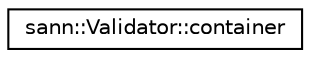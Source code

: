 digraph "Graphical Class Hierarchy"
{
  edge [fontname="Helvetica",fontsize="10",labelfontname="Helvetica",labelfontsize="10"];
  node [fontname="Helvetica",fontsize="10",shape=record];
  rankdir="LR";
  Node0 [label="sann::Validator::container",height=0.2,width=0.4,color="black", fillcolor="white", style="filled",URL="$structsann_1_1Validator_1_1container.html"];
}
